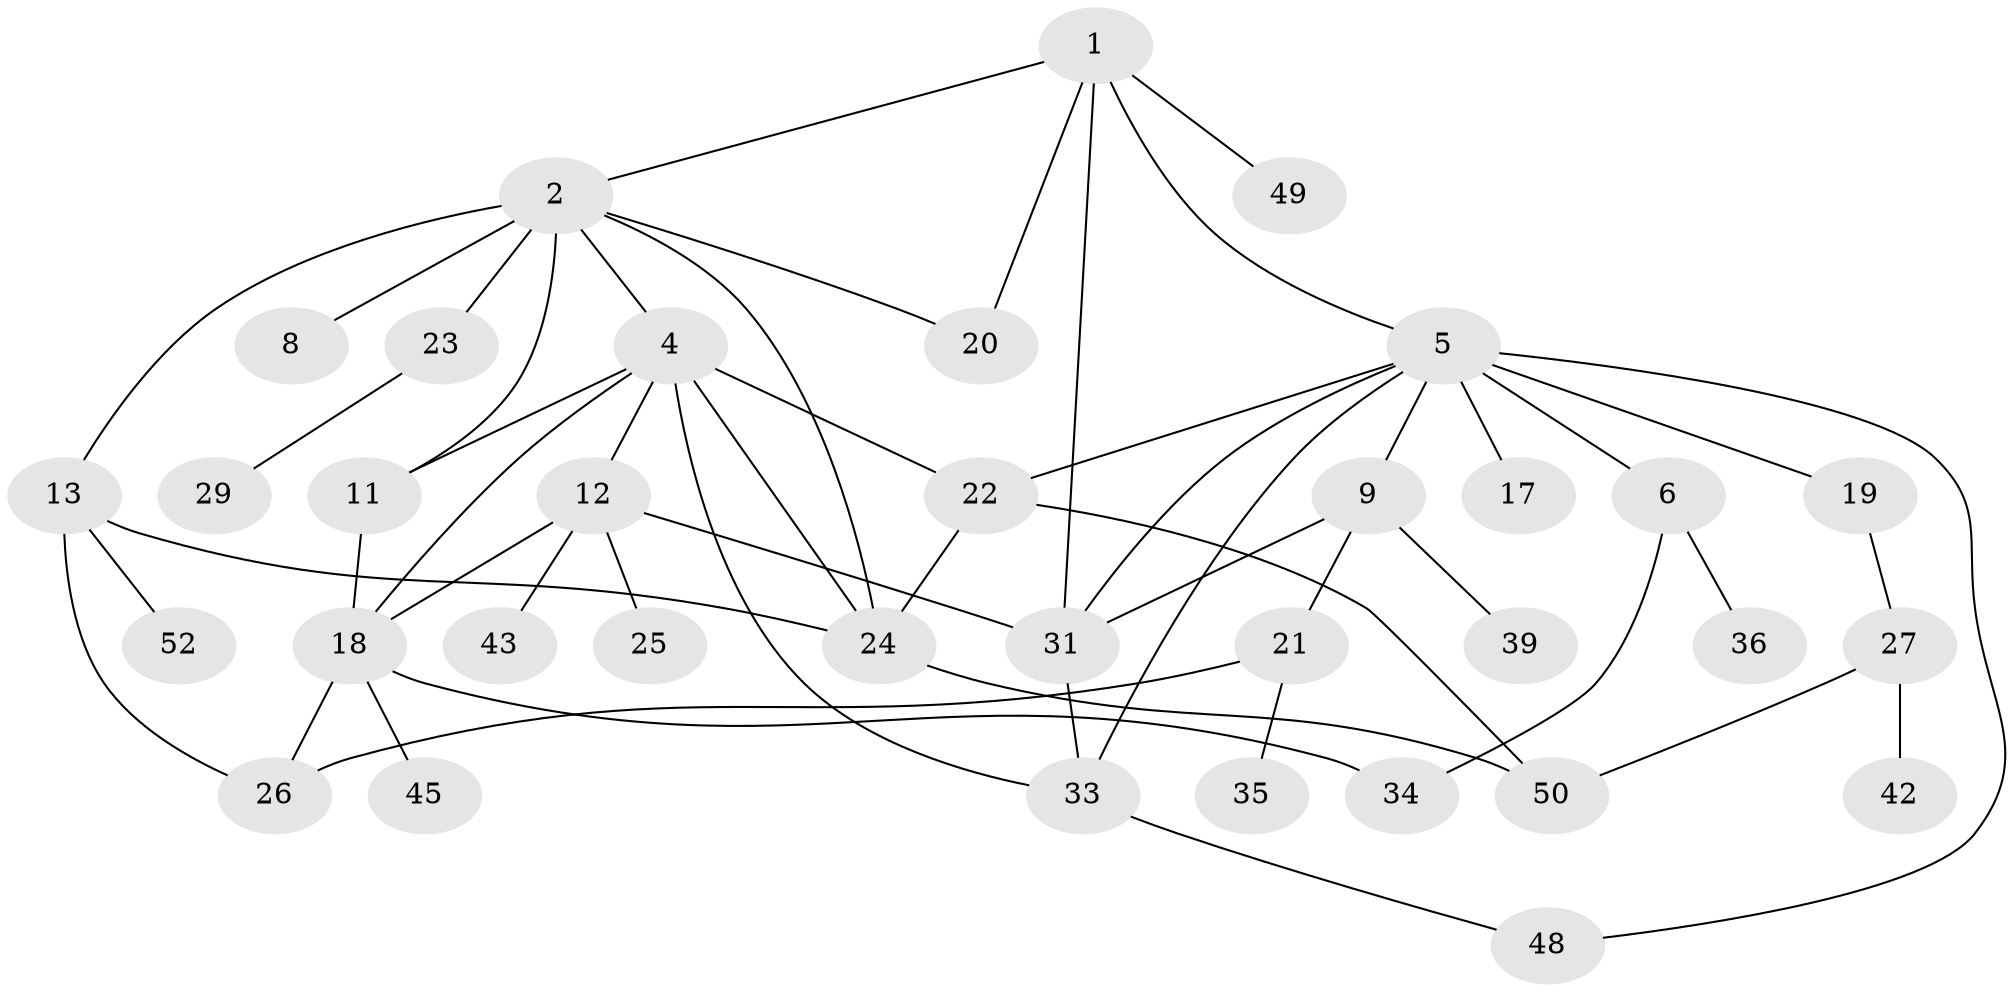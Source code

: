 // original degree distribution, {6: 0.038461538461538464, 5: 0.09615384615384616, 7: 0.038461538461538464, 4: 0.09615384615384616, 1: 0.25, 2: 0.25, 3: 0.23076923076923078}
// Generated by graph-tools (version 1.1) at 2025/10/02/27/25 16:10:53]
// undirected, 35 vertices, 53 edges
graph export_dot {
graph [start="1"]
  node [color=gray90,style=filled];
  1 [super="+10"];
  2 [super="+3"];
  4 [super="+14"];
  5 [super="+7"];
  6 [super="+15"];
  8;
  9 [super="+44"];
  11 [super="+28"];
  12 [super="+37"];
  13 [super="+16"];
  17;
  18 [super="+51"];
  19;
  20;
  21 [super="+32"];
  22 [super="+40"];
  23 [super="+30"];
  24 [super="+46"];
  25;
  26;
  27 [super="+38"];
  29;
  31 [super="+41"];
  33;
  34;
  35;
  36;
  39;
  42;
  43;
  45 [super="+47"];
  48;
  49;
  50;
  52;
  1 -- 2;
  1 -- 5;
  1 -- 49;
  1 -- 31 [weight=2];
  1 -- 20;
  2 -- 4;
  2 -- 8;
  2 -- 11;
  2 -- 20;
  2 -- 23 [weight=2];
  2 -- 24;
  2 -- 13;
  4 -- 12;
  4 -- 33;
  4 -- 18;
  4 -- 22;
  4 -- 24;
  4 -- 11;
  5 -- 6 [weight=2];
  5 -- 9;
  5 -- 17;
  5 -- 22;
  5 -- 33;
  5 -- 48;
  5 -- 19;
  5 -- 31;
  6 -- 36;
  6 -- 34;
  9 -- 21;
  9 -- 31;
  9 -- 39;
  11 -- 18;
  12 -- 25;
  12 -- 18;
  12 -- 43;
  12 -- 31;
  13 -- 26;
  13 -- 52;
  13 -- 24;
  18 -- 34;
  18 -- 45;
  18 -- 26;
  19 -- 27;
  21 -- 35;
  21 -- 26;
  22 -- 24;
  22 -- 50;
  23 -- 29;
  24 -- 50;
  27 -- 50;
  27 -- 42;
  31 -- 33;
  33 -- 48;
}
